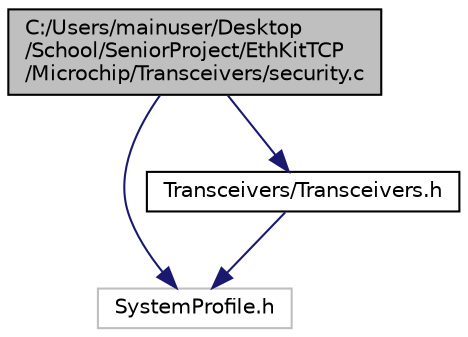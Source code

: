 digraph "C:/Users/mainuser/Desktop/School/SeniorProject/EthKitTCP/Microchip/Transceivers/security.c"
{
  edge [fontname="Helvetica",fontsize="10",labelfontname="Helvetica",labelfontsize="10"];
  node [fontname="Helvetica",fontsize="10",shape=record];
  Node1 [label="C:/Users/mainuser/Desktop\l/School/SeniorProject/EthKitTCP\l/Microchip/Transceivers/security.c",height=0.2,width=0.4,color="black", fillcolor="grey75", style="filled", fontcolor="black"];
  Node1 -> Node2 [color="midnightblue",fontsize="10",style="solid",fontname="Helvetica"];
  Node2 [label="SystemProfile.h",height=0.2,width=0.4,color="grey75", fillcolor="white", style="filled"];
  Node1 -> Node3 [color="midnightblue",fontsize="10",style="solid",fontname="Helvetica"];
  Node3 [label="Transceivers/Transceivers.h",height=0.2,width=0.4,color="black", fillcolor="white", style="filled",URL="$_transceivers_8h.html"];
  Node3 -> Node2 [color="midnightblue",fontsize="10",style="solid",fontname="Helvetica"];
}
